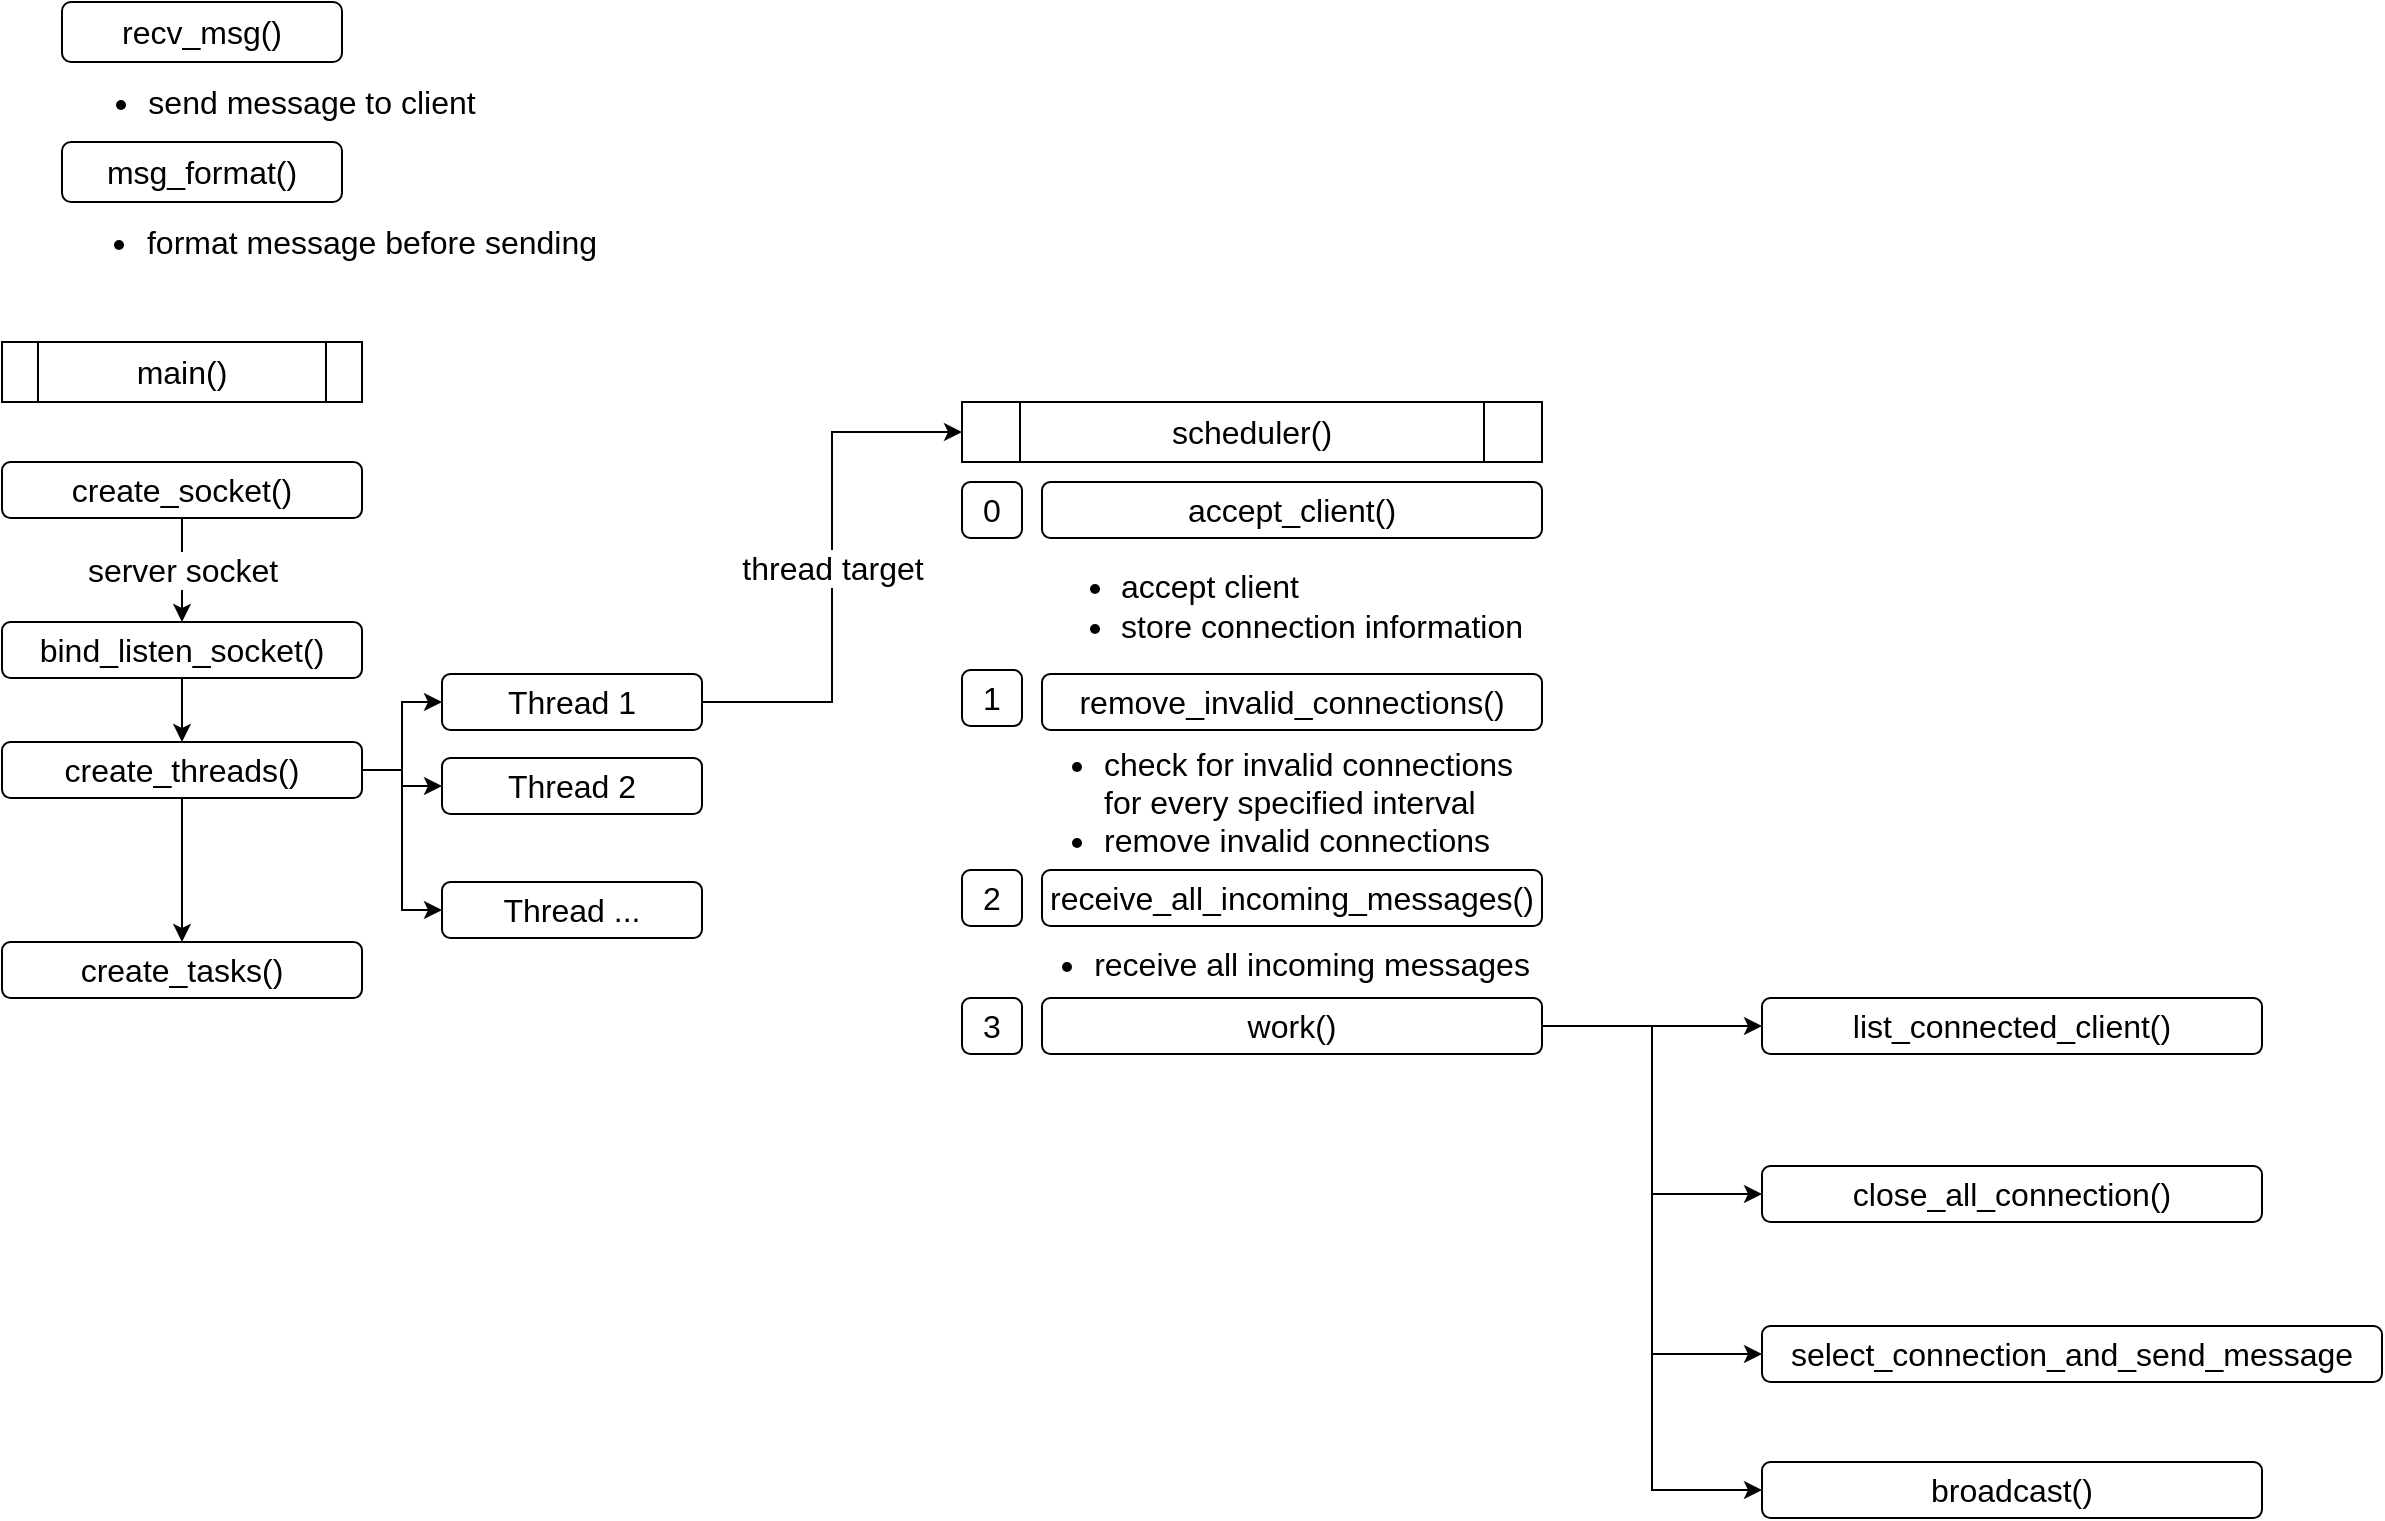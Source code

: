 <mxfile version="14.5.4" type="github">
  <diagram id="rYC1CQpJiUu3t6tvCSeO" name="Page-1">
    <mxGraphModel dx="2370" dy="1290" grid="1" gridSize="10" guides="1" tooltips="1" connect="1" arrows="1" fold="1" page="1" pageScale="1" pageWidth="827" pageHeight="583" math="0" shadow="0">
      <root>
        <mxCell id="0" />
        <mxCell id="1" parent="0" />
        <mxCell id="uzxW4-h2SKwzpZSek_Iy-15" value="main()" style="shape=process;whiteSpace=wrap;html=1;backgroundOutline=1;fontSize=16;align=center;" vertex="1" parent="1">
          <mxGeometry x="240" y="380" width="180" height="30" as="geometry" />
        </mxCell>
        <mxCell id="uzxW4-h2SKwzpZSek_Iy-20" value="server socket" style="edgeStyle=orthogonalEdgeStyle;rounded=0;orthogonalLoop=1;jettySize=auto;html=1;exitX=0.5;exitY=1;exitDx=0;exitDy=0;fontSize=16;" edge="1" parent="1" source="uzxW4-h2SKwzpZSek_Iy-16" target="uzxW4-h2SKwzpZSek_Iy-17">
          <mxGeometry relative="1" as="geometry" />
        </mxCell>
        <mxCell id="uzxW4-h2SKwzpZSek_Iy-16" value="create_socket()" style="rounded=1;whiteSpace=wrap;html=1;fontSize=16;align=center;" vertex="1" parent="1">
          <mxGeometry x="240" y="440" width="180" height="28" as="geometry" />
        </mxCell>
        <mxCell id="uzxW4-h2SKwzpZSek_Iy-21" style="edgeStyle=orthogonalEdgeStyle;rounded=0;orthogonalLoop=1;jettySize=auto;html=1;exitX=0.5;exitY=1;exitDx=0;exitDy=0;fontSize=16;" edge="1" parent="1" source="uzxW4-h2SKwzpZSek_Iy-17" target="uzxW4-h2SKwzpZSek_Iy-19">
          <mxGeometry relative="1" as="geometry" />
        </mxCell>
        <mxCell id="uzxW4-h2SKwzpZSek_Iy-17" value="bind_listen_socket()" style="rounded=1;whiteSpace=wrap;html=1;fontSize=16;align=center;" vertex="1" parent="1">
          <mxGeometry x="240" y="520" width="180" height="28" as="geometry" />
        </mxCell>
        <mxCell id="uzxW4-h2SKwzpZSek_Iy-18" value="create_tasks()" style="rounded=1;whiteSpace=wrap;html=1;fontSize=16;align=center;" vertex="1" parent="1">
          <mxGeometry x="240" y="680" width="180" height="28" as="geometry" />
        </mxCell>
        <mxCell id="uzxW4-h2SKwzpZSek_Iy-22" style="edgeStyle=orthogonalEdgeStyle;rounded=0;orthogonalLoop=1;jettySize=auto;html=1;exitX=0.5;exitY=1;exitDx=0;exitDy=0;entryX=0.5;entryY=0;entryDx=0;entryDy=0;fontSize=16;" edge="1" parent="1" source="uzxW4-h2SKwzpZSek_Iy-19" target="uzxW4-h2SKwzpZSek_Iy-18">
          <mxGeometry relative="1" as="geometry" />
        </mxCell>
        <mxCell id="uzxW4-h2SKwzpZSek_Iy-36" style="edgeStyle=orthogonalEdgeStyle;rounded=0;orthogonalLoop=1;jettySize=auto;html=1;exitX=1;exitY=0.5;exitDx=0;exitDy=0;entryX=0;entryY=0.5;entryDx=0;entryDy=0;fontSize=16;" edge="1" parent="1" source="uzxW4-h2SKwzpZSek_Iy-19" target="uzxW4-h2SKwzpZSek_Iy-32">
          <mxGeometry relative="1" as="geometry" />
        </mxCell>
        <mxCell id="uzxW4-h2SKwzpZSek_Iy-37" style="edgeStyle=orthogonalEdgeStyle;rounded=0;orthogonalLoop=1;jettySize=auto;html=1;exitX=1;exitY=0.5;exitDx=0;exitDy=0;fontSize=16;" edge="1" parent="1" source="uzxW4-h2SKwzpZSek_Iy-19" target="uzxW4-h2SKwzpZSek_Iy-33">
          <mxGeometry relative="1" as="geometry" />
        </mxCell>
        <mxCell id="uzxW4-h2SKwzpZSek_Iy-38" style="edgeStyle=orthogonalEdgeStyle;rounded=0;orthogonalLoop=1;jettySize=auto;html=1;exitX=1;exitY=0.5;exitDx=0;exitDy=0;entryX=0;entryY=0.5;entryDx=0;entryDy=0;fontSize=16;" edge="1" parent="1" source="uzxW4-h2SKwzpZSek_Iy-19" target="uzxW4-h2SKwzpZSek_Iy-34">
          <mxGeometry relative="1" as="geometry" />
        </mxCell>
        <mxCell id="uzxW4-h2SKwzpZSek_Iy-19" value="create_threads()" style="rounded=1;whiteSpace=wrap;html=1;fontSize=16;align=center;" vertex="1" parent="1">
          <mxGeometry x="240" y="580" width="180" height="28" as="geometry" />
        </mxCell>
        <mxCell id="uzxW4-h2SKwzpZSek_Iy-23" value="recv_msg()" style="rounded=1;whiteSpace=wrap;html=1;fontSize=16;align=center;" vertex="1" parent="1">
          <mxGeometry x="270" y="210" width="140" height="30" as="geometry" />
        </mxCell>
        <mxCell id="uzxW4-h2SKwzpZSek_Iy-24" value="msg_format()" style="rounded=1;whiteSpace=wrap;html=1;fontSize=16;align=center;" vertex="1" parent="1">
          <mxGeometry x="270" y="280" width="140" height="30" as="geometry" />
        </mxCell>
        <mxCell id="uzxW4-h2SKwzpZSek_Iy-26" value="&lt;ul&gt;&lt;li&gt;send message to client&lt;/li&gt;&lt;/ul&gt;" style="text;html=1;strokeColor=none;fillColor=none;align=center;verticalAlign=middle;whiteSpace=wrap;rounded=0;fontSize=16;" vertex="1" parent="1">
          <mxGeometry x="270" y="250" width="210" height="20" as="geometry" />
        </mxCell>
        <mxCell id="uzxW4-h2SKwzpZSek_Iy-29" value="&lt;ul&gt;&lt;li&gt;format message before sending&lt;/li&gt;&lt;/ul&gt;" style="text;html=1;strokeColor=none;fillColor=none;align=center;verticalAlign=middle;whiteSpace=wrap;rounded=0;fontSize=16;" vertex="1" parent="1">
          <mxGeometry x="270" y="320" width="270" height="20" as="geometry" />
        </mxCell>
        <mxCell id="uzxW4-h2SKwzpZSek_Iy-42" value="thread target" style="edgeStyle=orthogonalEdgeStyle;rounded=0;orthogonalLoop=1;jettySize=auto;html=1;exitX=1;exitY=0.5;exitDx=0;exitDy=0;entryX=0;entryY=0.5;entryDx=0;entryDy=0;fontSize=16;" edge="1" parent="1" source="uzxW4-h2SKwzpZSek_Iy-32" target="uzxW4-h2SKwzpZSek_Iy-41">
          <mxGeometry relative="1" as="geometry" />
        </mxCell>
        <mxCell id="uzxW4-h2SKwzpZSek_Iy-32" value="Thread 1" style="rounded=1;whiteSpace=wrap;html=1;fontSize=16;align=center;" vertex="1" parent="1">
          <mxGeometry x="460" y="546" width="130" height="28" as="geometry" />
        </mxCell>
        <mxCell id="uzxW4-h2SKwzpZSek_Iy-33" value="Thread 2" style="rounded=1;whiteSpace=wrap;html=1;fontSize=16;align=center;" vertex="1" parent="1">
          <mxGeometry x="460" y="588" width="130" height="28" as="geometry" />
        </mxCell>
        <mxCell id="uzxW4-h2SKwzpZSek_Iy-34" value="Thread ..." style="rounded=1;whiteSpace=wrap;html=1;fontSize=16;align=center;" vertex="1" parent="1">
          <mxGeometry x="460" y="650" width="130" height="28" as="geometry" />
        </mxCell>
        <mxCell id="uzxW4-h2SKwzpZSek_Iy-41" value="scheduler()" style="shape=process;whiteSpace=wrap;html=1;backgroundOutline=1;fontSize=16;align=center;" vertex="1" parent="1">
          <mxGeometry x="720" y="410" width="290" height="30" as="geometry" />
        </mxCell>
        <mxCell id="uzxW4-h2SKwzpZSek_Iy-43" value="accept_client()" style="rounded=1;whiteSpace=wrap;html=1;fontSize=16;align=center;" vertex="1" parent="1">
          <mxGeometry x="760" y="450" width="250" height="28" as="geometry" />
        </mxCell>
        <mxCell id="uzxW4-h2SKwzpZSek_Iy-44" value="receive_all_incoming_messages()" style="rounded=1;whiteSpace=wrap;html=1;fontSize=16;align=center;" vertex="1" parent="1">
          <mxGeometry x="760" y="644" width="250" height="28" as="geometry" />
        </mxCell>
        <mxCell id="uzxW4-h2SKwzpZSek_Iy-45" value="remove_invalid_connections()" style="rounded=1;whiteSpace=wrap;html=1;fontSize=16;align=center;" vertex="1" parent="1">
          <mxGeometry x="760" y="546" width="250" height="28" as="geometry" />
        </mxCell>
        <mxCell id="uzxW4-h2SKwzpZSek_Iy-64" value="" style="edgeStyle=orthogonalEdgeStyle;rounded=0;orthogonalLoop=1;jettySize=auto;html=1;exitX=1;exitY=0.5;exitDx=0;exitDy=0;fontSize=16;" edge="1" parent="1" source="uzxW4-h2SKwzpZSek_Iy-46" target="uzxW4-h2SKwzpZSek_Iy-59">
          <mxGeometry relative="1" as="geometry" />
        </mxCell>
        <mxCell id="uzxW4-h2SKwzpZSek_Iy-66" style="edgeStyle=orthogonalEdgeStyle;rounded=0;orthogonalLoop=1;jettySize=auto;html=1;exitX=1;exitY=0.5;exitDx=0;exitDy=0;entryX=0;entryY=0.5;entryDx=0;entryDy=0;fontSize=16;" edge="1" parent="1" source="uzxW4-h2SKwzpZSek_Iy-46" target="uzxW4-h2SKwzpZSek_Iy-61">
          <mxGeometry relative="1" as="geometry" />
        </mxCell>
        <mxCell id="uzxW4-h2SKwzpZSek_Iy-67" style="edgeStyle=orthogonalEdgeStyle;rounded=0;orthogonalLoop=1;jettySize=auto;html=1;exitX=1;exitY=0.5;exitDx=0;exitDy=0;entryX=0;entryY=0.5;entryDx=0;entryDy=0;fontSize=16;" edge="1" parent="1" source="uzxW4-h2SKwzpZSek_Iy-46" target="uzxW4-h2SKwzpZSek_Iy-62">
          <mxGeometry relative="1" as="geometry" />
        </mxCell>
        <mxCell id="uzxW4-h2SKwzpZSek_Iy-68" style="edgeStyle=orthogonalEdgeStyle;rounded=0;orthogonalLoop=1;jettySize=auto;html=1;exitX=1;exitY=0.5;exitDx=0;exitDy=0;entryX=0;entryY=0.5;entryDx=0;entryDy=0;fontSize=16;" edge="1" parent="1" source="uzxW4-h2SKwzpZSek_Iy-46" target="uzxW4-h2SKwzpZSek_Iy-60">
          <mxGeometry relative="1" as="geometry" />
        </mxCell>
        <mxCell id="uzxW4-h2SKwzpZSek_Iy-46" value="work()" style="rounded=1;whiteSpace=wrap;html=1;fontSize=16;align=center;" vertex="1" parent="1">
          <mxGeometry x="760" y="708" width="250" height="28" as="geometry" />
        </mxCell>
        <mxCell id="uzxW4-h2SKwzpZSek_Iy-47" value="0" style="rounded=1;whiteSpace=wrap;html=1;fontSize=16;align=center;" vertex="1" parent="1">
          <mxGeometry x="720" y="450" width="30" height="28" as="geometry" />
        </mxCell>
        <mxCell id="uzxW4-h2SKwzpZSek_Iy-49" value="1" style="rounded=1;whiteSpace=wrap;html=1;fontSize=16;align=center;" vertex="1" parent="1">
          <mxGeometry x="720" y="544" width="30" height="28" as="geometry" />
        </mxCell>
        <mxCell id="uzxW4-h2SKwzpZSek_Iy-50" value="2" style="rounded=1;whiteSpace=wrap;html=1;fontSize=16;align=center;" vertex="1" parent="1">
          <mxGeometry x="720" y="644" width="30" height="28" as="geometry" />
        </mxCell>
        <mxCell id="uzxW4-h2SKwzpZSek_Iy-51" value="3" style="rounded=1;whiteSpace=wrap;html=1;fontSize=16;align=center;" vertex="1" parent="1">
          <mxGeometry x="720" y="708" width="30" height="28" as="geometry" />
        </mxCell>
        <mxCell id="uzxW4-h2SKwzpZSek_Iy-54" value="&lt;div style=&quot;text-align: left&quot;&gt;&lt;ul&gt;&lt;li&gt;&lt;span&gt;accept client&amp;nbsp;&lt;/span&gt;&lt;/li&gt;&lt;li&gt;&lt;span&gt;store connection information&lt;/span&gt;&lt;/li&gt;&lt;/ul&gt;&lt;/div&gt;" style="text;html=1;strokeColor=none;fillColor=none;align=center;verticalAlign=middle;whiteSpace=wrap;rounded=0;fontSize=16;" vertex="1" parent="1">
          <mxGeometry x="750" y="481.5" width="260" height="60" as="geometry" />
        </mxCell>
        <mxCell id="uzxW4-h2SKwzpZSek_Iy-56" value="&lt;div style=&quot;text-align: left&quot;&gt;&lt;ul&gt;&lt;li&gt;check for invalid connections for every specified interval&lt;/li&gt;&lt;li&gt;remove invalid connections&lt;/li&gt;&lt;/ul&gt;&lt;/div&gt;" style="text;html=1;strokeColor=none;fillColor=none;align=center;verticalAlign=middle;whiteSpace=wrap;rounded=0;fontSize=16;" vertex="1" parent="1">
          <mxGeometry x="750" y="576" width="260" height="68" as="geometry" />
        </mxCell>
        <mxCell id="uzxW4-h2SKwzpZSek_Iy-57" value="&lt;div style=&quot;text-align: left&quot;&gt;&lt;ul&gt;&lt;li&gt;receive all incoming messages&lt;/li&gt;&lt;/ul&gt;&lt;/div&gt;" style="text;html=1;strokeColor=none;fillColor=none;align=center;verticalAlign=middle;whiteSpace=wrap;rounded=0;fontSize=16;" vertex="1" parent="1">
          <mxGeometry x="740" y="672" width="270" height="38" as="geometry" />
        </mxCell>
        <mxCell id="uzxW4-h2SKwzpZSek_Iy-59" value="list_connected_client()" style="rounded=1;whiteSpace=wrap;html=1;fontSize=16;align=center;" vertex="1" parent="1">
          <mxGeometry x="1120" y="708" width="250" height="28" as="geometry" />
        </mxCell>
        <mxCell id="uzxW4-h2SKwzpZSek_Iy-60" value="close_all_connection()" style="rounded=1;whiteSpace=wrap;html=1;fontSize=16;align=center;" vertex="1" parent="1">
          <mxGeometry x="1120" y="792" width="250" height="28" as="geometry" />
        </mxCell>
        <mxCell id="uzxW4-h2SKwzpZSek_Iy-61" value="select_connection_and_send_message" style="rounded=1;whiteSpace=wrap;html=1;fontSize=16;align=center;" vertex="1" parent="1">
          <mxGeometry x="1120" y="872" width="310" height="28" as="geometry" />
        </mxCell>
        <mxCell id="uzxW4-h2SKwzpZSek_Iy-62" value="broadcast()" style="rounded=1;whiteSpace=wrap;html=1;fontSize=16;align=center;" vertex="1" parent="1">
          <mxGeometry x="1120" y="940" width="250" height="28" as="geometry" />
        </mxCell>
      </root>
    </mxGraphModel>
  </diagram>
</mxfile>
